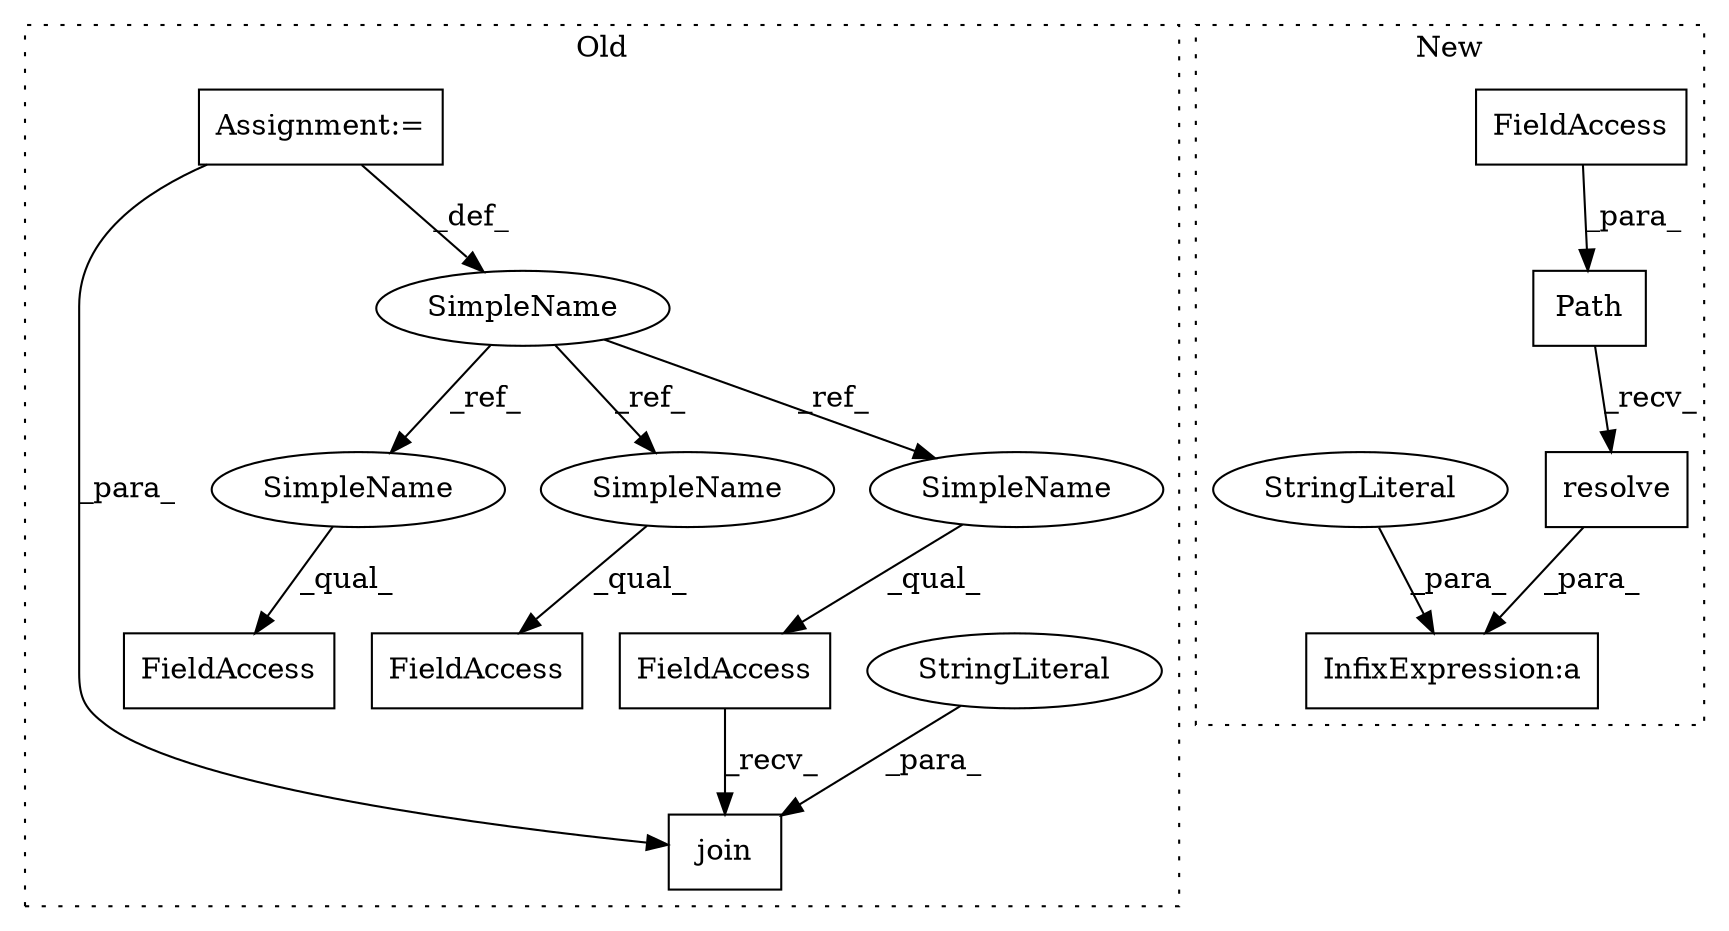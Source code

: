 digraph G {
subgraph cluster0 {
1 [label="join" a="32" s="1388,1485" l="5,1" shape="box"];
3 [label="FieldAccess" a="22" s="1380" l="7" shape="box"];
4 [label="StringLiteral" a="45" s="1450" l="15" shape="ellipse"];
9 [label="SimpleName" a="42" s="1049" l="2" shape="ellipse"];
10 [label="FieldAccess" a="22" s="1393" l="7" shape="box"];
11 [label="FieldAccess" a="22" s="1409" l="7" shape="box"];
12 [label="Assignment:=" a="7" s="1049" l="2" shape="box"];
13 [label="SimpleName" a="42" s="1393" l="2" shape="ellipse"];
14 [label="SimpleName" a="42" s="1409" l="2" shape="ellipse"];
15 [label="SimpleName" a="42" s="1380" l="2" shape="ellipse"];
label = "Old";
style="dotted";
}
subgraph cluster1 {
2 [label="resolve" a="32" s="1399" l="9" shape="box"];
5 [label="Path" a="32" s="1384,1397" l="5,1" shape="box"];
6 [label="FieldAccess" a="22" s="1389" l="8" shape="box"];
7 [label="InfixExpression:a" a="27" s="1432" l="3" shape="box"];
8 [label="StringLiteral" a="45" s="1435" l="15" shape="ellipse"];
label = "New";
style="dotted";
}
2 -> 7 [label="_para_"];
3 -> 1 [label="_recv_"];
4 -> 1 [label="_para_"];
5 -> 2 [label="_recv_"];
6 -> 5 [label="_para_"];
8 -> 7 [label="_para_"];
9 -> 14 [label="_ref_"];
9 -> 15 [label="_ref_"];
9 -> 13 [label="_ref_"];
12 -> 9 [label="_def_"];
12 -> 1 [label="_para_"];
13 -> 10 [label="_qual_"];
14 -> 11 [label="_qual_"];
15 -> 3 [label="_qual_"];
}